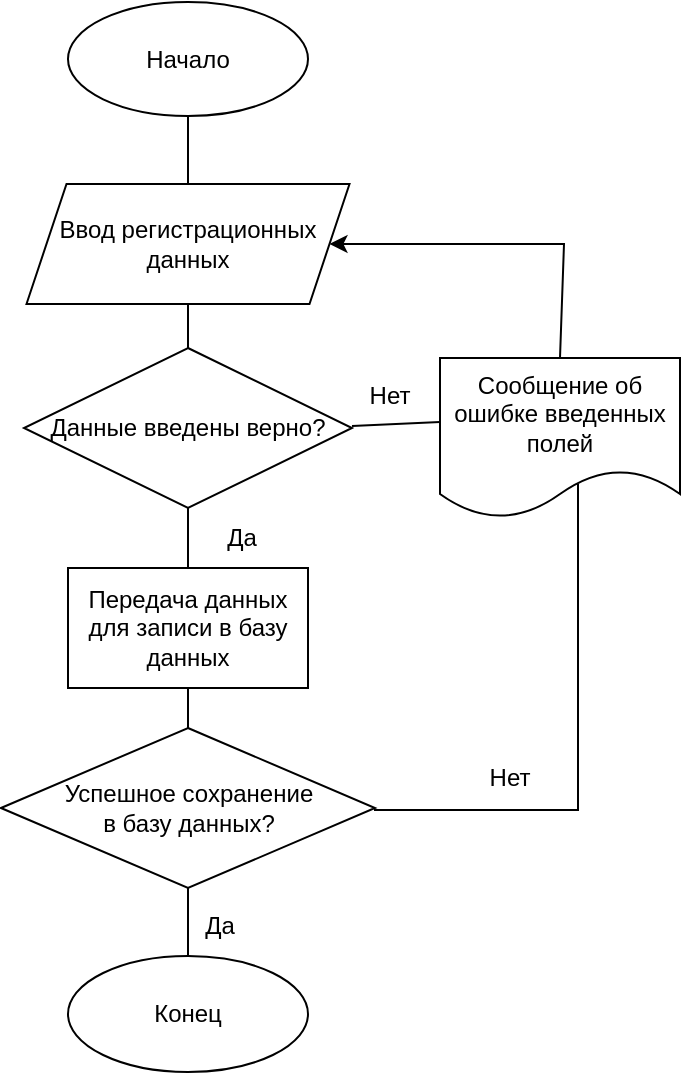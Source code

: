 <mxfile version="26.0.4">
  <diagram name="Страница — 1" id="s-syqbnL9TDJ_jW-IR0v">
    <mxGraphModel dx="1426" dy="791" grid="0" gridSize="10" guides="1" tooltips="1" connect="1" arrows="1" fold="1" page="1" pageScale="1" pageWidth="827" pageHeight="1169" math="0" shadow="0">
      <root>
        <mxCell id="0" />
        <mxCell id="1" parent="0" />
        <mxCell id="fbmYixEygUtOFjiq86HR-2" value="Ввод регистрационных данных" style="shape=parallelogram;perimeter=parallelogramPerimeter;whiteSpace=wrap;html=1;fixedSize=1;" vertex="1" parent="1">
          <mxGeometry x="325.25" y="128" width="161.5" height="60" as="geometry" />
        </mxCell>
        <mxCell id="fbmYixEygUtOFjiq86HR-3" value="Данные введены верно?" style="rhombus;whiteSpace=wrap;html=1;" vertex="1" parent="1">
          <mxGeometry x="324" y="210" width="164" height="80" as="geometry" />
        </mxCell>
        <mxCell id="fbmYixEygUtOFjiq86HR-5" value="Сообщение об ошибке введенных полей" style="shape=document;whiteSpace=wrap;html=1;boundedLbl=1;" vertex="1" parent="1">
          <mxGeometry x="532" y="215" width="120" height="80" as="geometry" />
        </mxCell>
        <mxCell id="fbmYixEygUtOFjiq86HR-6" value="Передача данных для записи в базу данных" style="rounded=0;whiteSpace=wrap;html=1;" vertex="1" parent="1">
          <mxGeometry x="346" y="320" width="120" height="60" as="geometry" />
        </mxCell>
        <mxCell id="fbmYixEygUtOFjiq86HR-7" value="Успешное сохранение &lt;br&gt;в базу данных?" style="rhombus;whiteSpace=wrap;html=1;" vertex="1" parent="1">
          <mxGeometry x="312.5" y="400" width="187" height="80" as="geometry" />
        </mxCell>
        <mxCell id="fbmYixEygUtOFjiq86HR-9" value="Начало" style="ellipse;whiteSpace=wrap;html=1;" vertex="1" parent="1">
          <mxGeometry x="346" y="37" width="120" height="57" as="geometry" />
        </mxCell>
        <mxCell id="fbmYixEygUtOFjiq86HR-10" value="Конец" style="ellipse;whiteSpace=wrap;html=1;" vertex="1" parent="1">
          <mxGeometry x="346" y="514" width="120" height="58" as="geometry" />
        </mxCell>
        <mxCell id="fbmYixEygUtOFjiq86HR-13" value="" style="endArrow=none;html=1;rounded=0;exitX=0.5;exitY=0;exitDx=0;exitDy=0;entryX=0.5;entryY=1;entryDx=0;entryDy=0;" edge="1" parent="1" source="fbmYixEygUtOFjiq86HR-6" target="fbmYixEygUtOFjiq86HR-3">
          <mxGeometry width="50" height="50" relative="1" as="geometry">
            <mxPoint x="358" y="340" as="sourcePoint" />
            <mxPoint x="406" y="292" as="targetPoint" />
          </mxGeometry>
        </mxCell>
        <mxCell id="fbmYixEygUtOFjiq86HR-16" value="" style="endArrow=none;html=1;rounded=0;entryX=0.5;entryY=1;entryDx=0;entryDy=0;" edge="1" parent="1" target="fbmYixEygUtOFjiq86HR-2">
          <mxGeometry width="50" height="50" relative="1" as="geometry">
            <mxPoint x="406" y="210" as="sourcePoint" />
            <mxPoint x="456" y="160" as="targetPoint" />
          </mxGeometry>
        </mxCell>
        <mxCell id="fbmYixEygUtOFjiq86HR-17" value="" style="endArrow=none;html=1;rounded=0;exitX=0.5;exitY=0;exitDx=0;exitDy=0;entryX=0.5;entryY=1;entryDx=0;entryDy=0;" edge="1" parent="1" source="fbmYixEygUtOFjiq86HR-2" target="fbmYixEygUtOFjiq86HR-9">
          <mxGeometry width="50" height="50" relative="1" as="geometry">
            <mxPoint x="359" y="143" as="sourcePoint" />
            <mxPoint x="409" y="93" as="targetPoint" />
          </mxGeometry>
        </mxCell>
        <mxCell id="fbmYixEygUtOFjiq86HR-18" value="" style="endArrow=none;html=1;rounded=0;exitX=0.5;exitY=1;exitDx=0;exitDy=0;entryX=0.5;entryY=0;entryDx=0;entryDy=0;" edge="1" parent="1" source="fbmYixEygUtOFjiq86HR-6" target="fbmYixEygUtOFjiq86HR-7">
          <mxGeometry width="50" height="50" relative="1" as="geometry">
            <mxPoint x="402" y="391" as="sourcePoint" />
            <mxPoint x="407" y="400" as="targetPoint" />
          </mxGeometry>
        </mxCell>
        <mxCell id="fbmYixEygUtOFjiq86HR-19" value="" style="endArrow=none;html=1;rounded=0;exitX=0.5;exitY=0;exitDx=0;exitDy=0;" edge="1" parent="1" source="fbmYixEygUtOFjiq86HR-10">
          <mxGeometry width="50" height="50" relative="1" as="geometry">
            <mxPoint x="356" y="530" as="sourcePoint" />
            <mxPoint x="406" y="480" as="targetPoint" />
          </mxGeometry>
        </mxCell>
        <mxCell id="fbmYixEygUtOFjiq86HR-20" value="" style="endArrow=none;html=1;rounded=0;" edge="1" parent="1">
          <mxGeometry width="50" height="50" relative="1" as="geometry">
            <mxPoint x="488" y="249" as="sourcePoint" />
            <mxPoint x="532" y="247" as="targetPoint" />
          </mxGeometry>
        </mxCell>
        <mxCell id="fbmYixEygUtOFjiq86HR-22" value="Нет" style="text;html=1;align=center;verticalAlign=middle;whiteSpace=wrap;rounded=0;" vertex="1" parent="1">
          <mxGeometry x="477" y="219" width="60" height="30" as="geometry" />
        </mxCell>
        <mxCell id="fbmYixEygUtOFjiq86HR-23" value="Да" style="text;html=1;align=center;verticalAlign=middle;whiteSpace=wrap;rounded=0;" vertex="1" parent="1">
          <mxGeometry x="403" y="290" width="60" height="30" as="geometry" />
        </mxCell>
        <mxCell id="fbmYixEygUtOFjiq86HR-24" value="Да" style="text;html=1;align=center;verticalAlign=middle;whiteSpace=wrap;rounded=0;" vertex="1" parent="1">
          <mxGeometry x="392" y="484" width="60" height="30" as="geometry" />
        </mxCell>
        <mxCell id="fbmYixEygUtOFjiq86HR-25" value="Нет" style="text;html=1;align=center;verticalAlign=middle;whiteSpace=wrap;rounded=0;" vertex="1" parent="1">
          <mxGeometry x="537" y="410" width="60" height="30" as="geometry" />
        </mxCell>
        <mxCell id="fbmYixEygUtOFjiq86HR-27" value="" style="endArrow=none;html=1;rounded=0;entryX=0.575;entryY=0.788;entryDx=0;entryDy=0;entryPerimeter=0;" edge="1" parent="1" target="fbmYixEygUtOFjiq86HR-5">
          <mxGeometry width="50" height="50" relative="1" as="geometry">
            <mxPoint x="499" y="441" as="sourcePoint" />
            <mxPoint x="549" y="391" as="targetPoint" />
            <Array as="points">
              <mxPoint x="601" y="441" />
            </Array>
          </mxGeometry>
        </mxCell>
        <mxCell id="fbmYixEygUtOFjiq86HR-28" value="" style="endArrow=classic;html=1;rounded=0;entryX=1;entryY=0.5;entryDx=0;entryDy=0;exitX=0.5;exitY=0;exitDx=0;exitDy=0;" edge="1" parent="1" source="fbmYixEygUtOFjiq86HR-5" target="fbmYixEygUtOFjiq86HR-2">
          <mxGeometry width="50" height="50" relative="1" as="geometry">
            <mxPoint x="597" y="213" as="sourcePoint" />
            <mxPoint x="641" y="166" as="targetPoint" />
            <Array as="points">
              <mxPoint x="594" y="158" />
            </Array>
          </mxGeometry>
        </mxCell>
      </root>
    </mxGraphModel>
  </diagram>
</mxfile>
